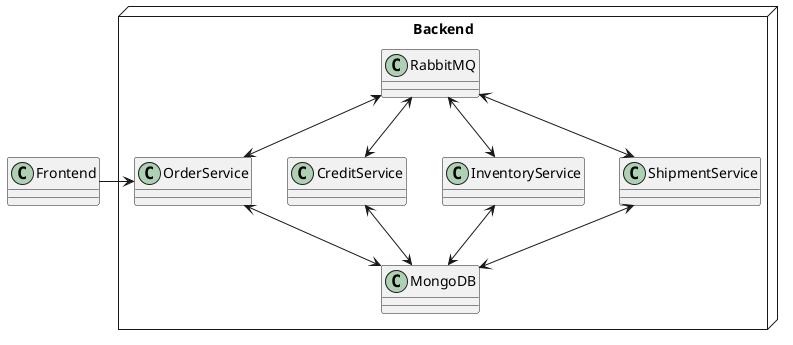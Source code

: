 @startuml

class Frontend

node "Backend" {
  Frontend -> OrderService
  OrderService <-u-> RabbitMQ
  CreditService <-u-> RabbitMQ
  InventoryService <-u-> RabbitMQ
  ShipmentService <-u-> RabbitMQ
  OrderService <-d-> MongoDB
  CreditService <-d-> MongoDB
  InventoryService <-d-> MongoDB
  ShipmentService <-d-> MongoDB
}

@enduml